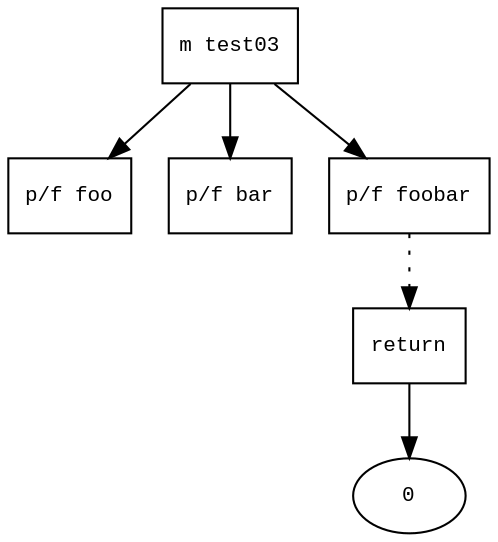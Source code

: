 digraph AST {
  graph [fontname="Times New Roman",fontsize=10];
  node  [fontname="Courier New",fontsize=10];
  edge  [fontname="Times New Roman",fontsize=10];

  node0 [label="m test03",shape=box];
  node2 [label="p/f foo",shape=box];
  node0 -> node2;
  node4 [label="p/f bar",shape=box];
  node0 -> node4;
  node6 [label="p/f foobar",shape=box];
  node8 [label="return",shape=box];
  node7 [label="0",shape=ellipse];
  node8->node7;
  node6 -> node8 [style=dotted];
  node0 -> node6;
}
